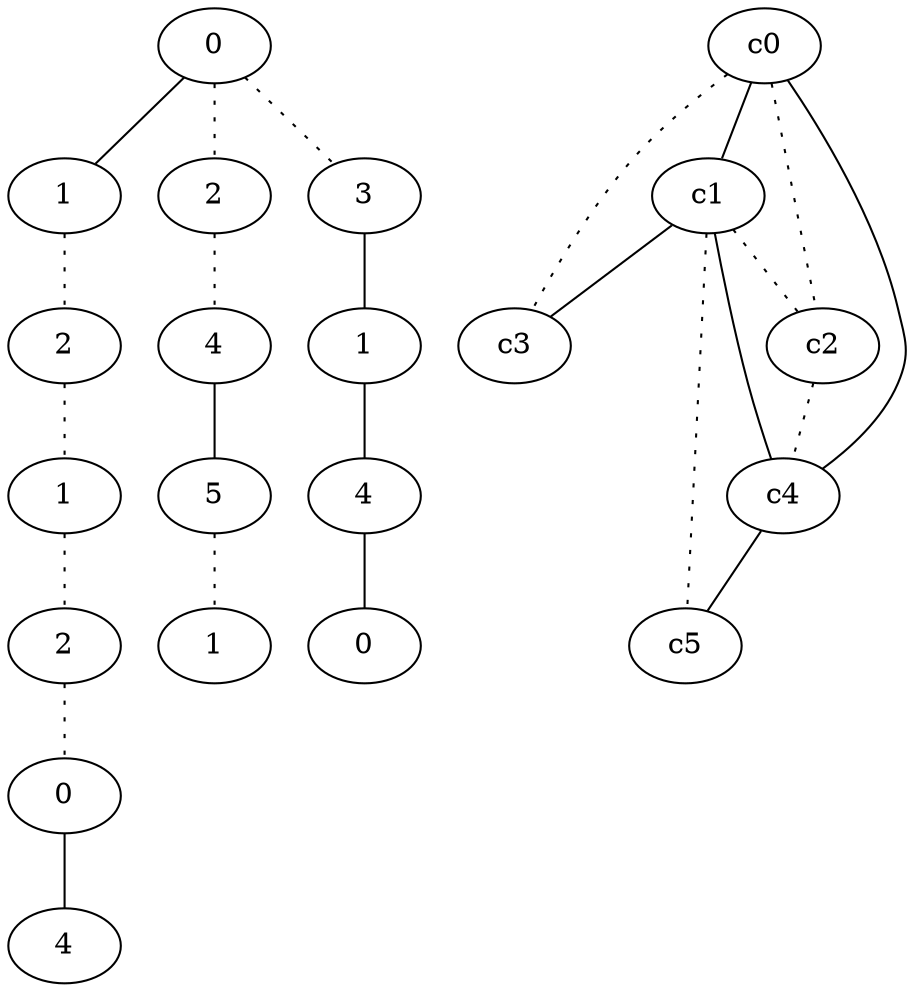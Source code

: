 graph {
a0[label=0];
a1[label=1];
a2[label=2];
a3[label=1];
a4[label=2];
a5[label=0];
a6[label=4];
a7[label=2];
a8[label=4];
a9[label=5];
a10[label=1];
a11[label=3];
a12[label=1];
a13[label=4];
a14[label=0];
a0 -- a1;
a0 -- a7 [style=dotted];
a0 -- a11 [style=dotted];
a1 -- a2 [style=dotted];
a2 -- a3 [style=dotted];
a3 -- a4 [style=dotted];
a4 -- a5 [style=dotted];
a5 -- a6;
a7 -- a8 [style=dotted];
a8 -- a9;
a9 -- a10 [style=dotted];
a11 -- a12;
a12 -- a13;
a13 -- a14;
c0 -- c1;
c0 -- c2 [style=dotted];
c0 -- c3 [style=dotted];
c0 -- c4;
c1 -- c2 [style=dotted];
c1 -- c3;
c1 -- c4;
c1 -- c5 [style=dotted];
c2 -- c4 [style=dotted];
c4 -- c5;
}
